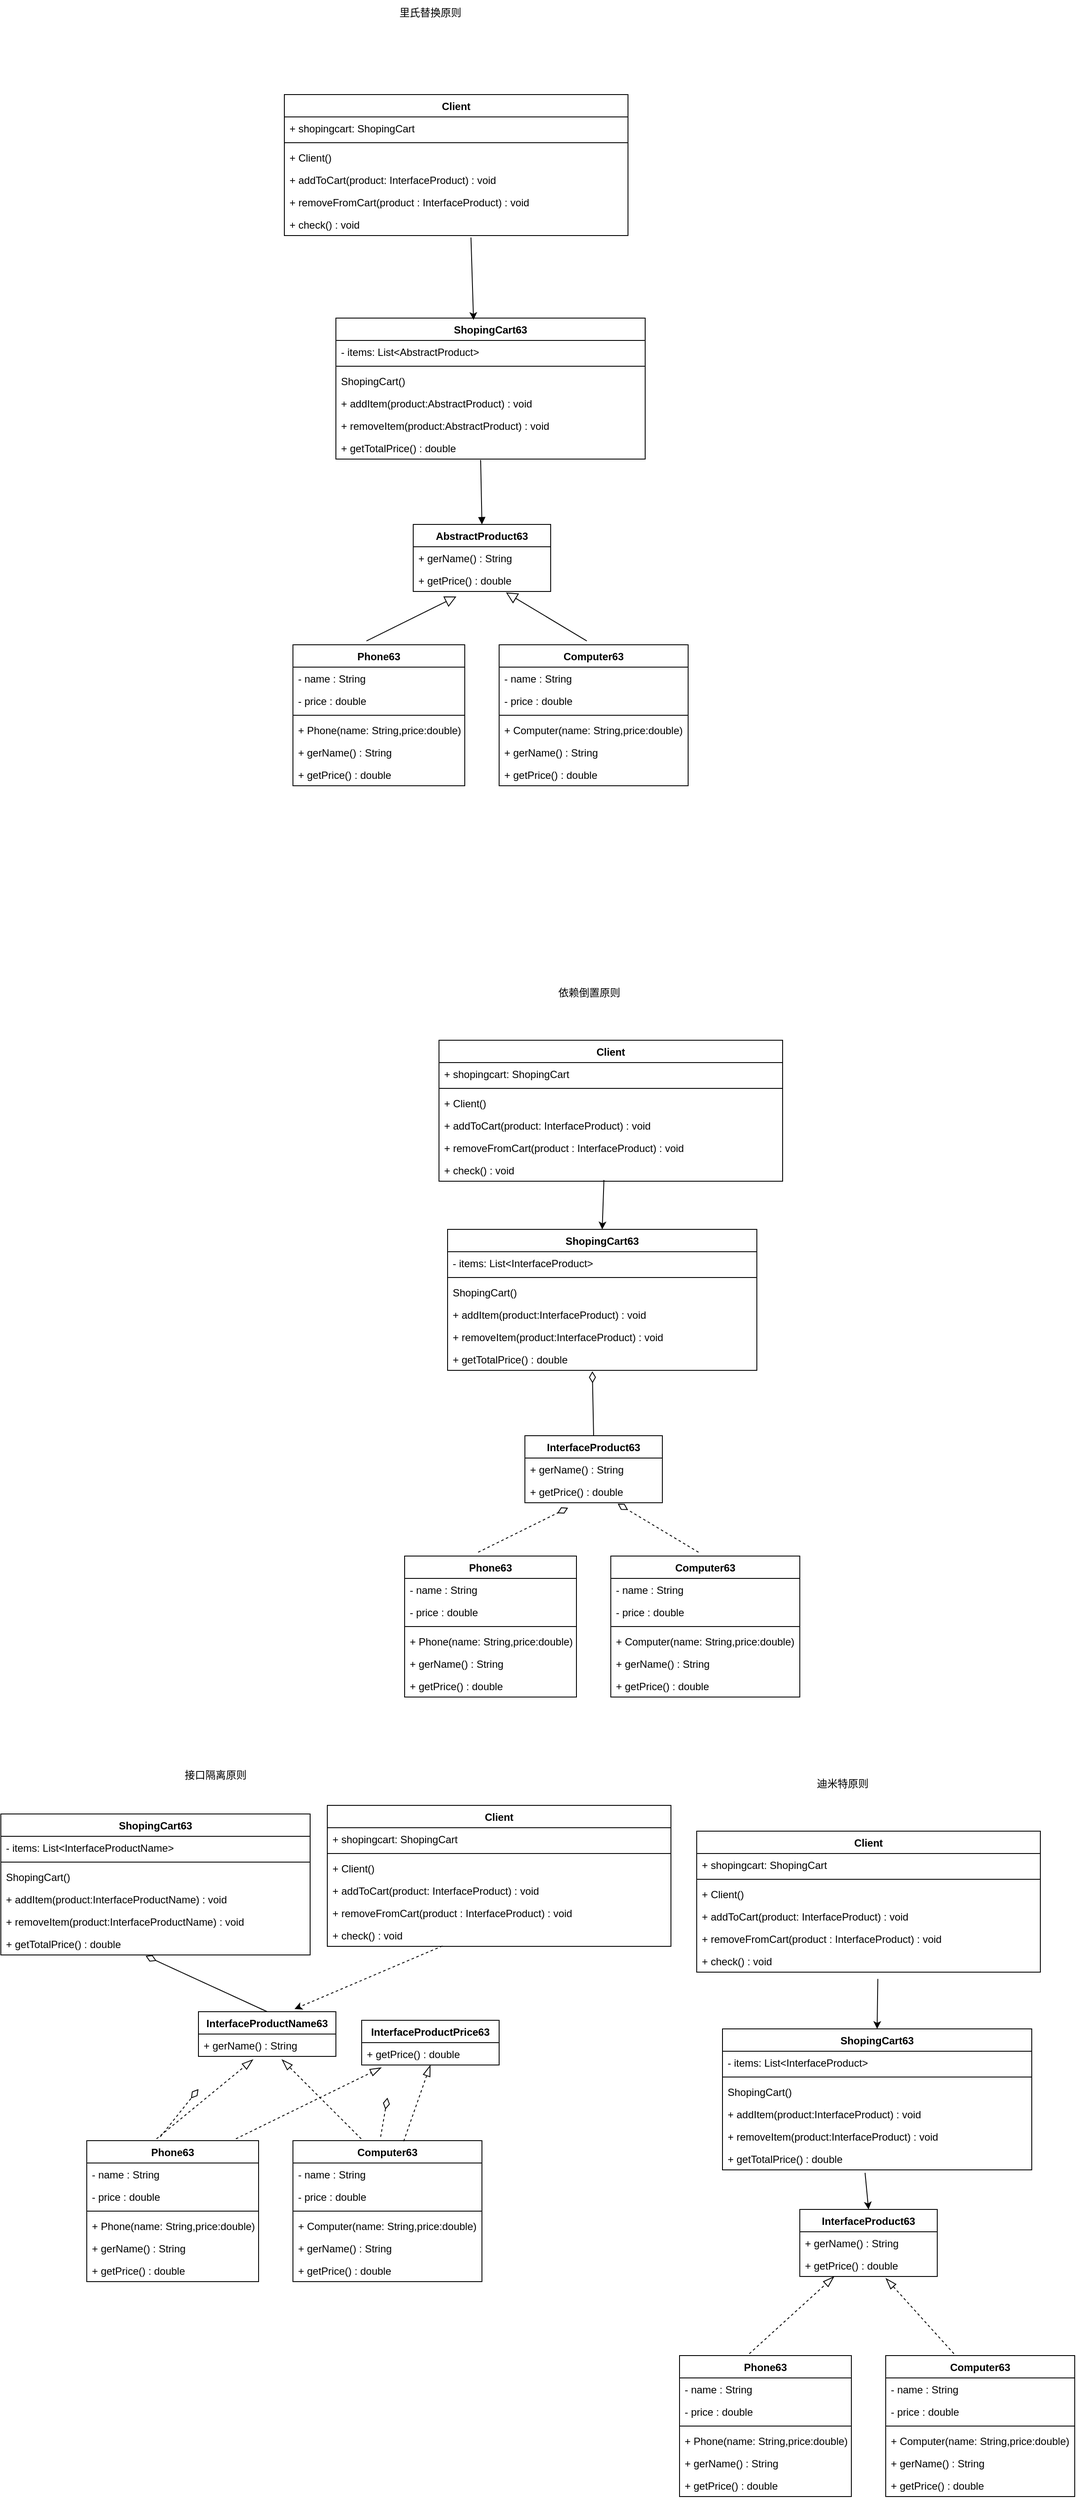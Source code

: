 <mxfile version="21.8.2" type="github">
  <diagram name="第 1 页" id="eBx3h2gKj6_HCztuXan-">
    <mxGraphModel dx="2528" dy="1805" grid="1" gridSize="10" guides="0" tooltips="1" connect="1" arrows="1" fold="1" page="1" pageScale="1" pageWidth="827" pageHeight="1169" math="0" shadow="0">
      <root>
        <mxCell id="0" />
        <mxCell id="1" parent="0" />
        <mxCell id="pXRvFqEu8pFY01dZWdWg-15" value="里氏替换原则" style="text;html=1;strokeColor=none;fillColor=none;align=center;verticalAlign=middle;whiteSpace=wrap;rounded=0;" vertex="1" parent="1">
          <mxGeometry x="-480" y="-940" width="140" height="30" as="geometry" />
        </mxCell>
        <mxCell id="pXRvFqEu8pFY01dZWdWg-17" value="InterfaceProduct63" style="swimlane;fontStyle=1;align=center;verticalAlign=top;childLayout=stackLayout;horizontal=1;startSize=26;horizontalStack=0;resizeParent=1;resizeParentMax=0;resizeLast=0;collapsible=1;marginBottom=0;whiteSpace=wrap;html=1;" vertex="1" parent="1">
          <mxGeometry x="-300" y="730" width="160" height="78" as="geometry" />
        </mxCell>
        <mxCell id="pXRvFqEu8pFY01dZWdWg-21" value="+ gerName() : String" style="text;strokeColor=none;fillColor=none;align=left;verticalAlign=top;spacingLeft=4;spacingRight=4;overflow=hidden;rotatable=0;points=[[0,0.5],[1,0.5]];portConstraint=eastwest;whiteSpace=wrap;html=1;" vertex="1" parent="pXRvFqEu8pFY01dZWdWg-17">
          <mxGeometry y="26" width="160" height="26" as="geometry" />
        </mxCell>
        <mxCell id="pXRvFqEu8pFY01dZWdWg-22" value="+ getPrice() : double" style="text;strokeColor=none;fillColor=none;align=left;verticalAlign=top;spacingLeft=4;spacingRight=4;overflow=hidden;rotatable=0;points=[[0,0.5],[1,0.5]];portConstraint=eastwest;whiteSpace=wrap;html=1;" vertex="1" parent="pXRvFqEu8pFY01dZWdWg-17">
          <mxGeometry y="52" width="160" height="26" as="geometry" />
        </mxCell>
        <mxCell id="pXRvFqEu8pFY01dZWdWg-23" value="ShopingCart63" style="swimlane;fontStyle=1;align=center;verticalAlign=top;childLayout=stackLayout;horizontal=1;startSize=26;horizontalStack=0;resizeParent=1;resizeParentMax=0;resizeLast=0;collapsible=1;marginBottom=0;whiteSpace=wrap;html=1;" vertex="1" parent="1">
          <mxGeometry x="-390" y="490" width="360" height="164" as="geometry" />
        </mxCell>
        <mxCell id="pXRvFqEu8pFY01dZWdWg-24" value="- items: List&amp;lt;InterfaceProduct&amp;gt;" style="text;strokeColor=none;fillColor=none;align=left;verticalAlign=top;spacingLeft=4;spacingRight=4;overflow=hidden;rotatable=0;points=[[0,0.5],[1,0.5]];portConstraint=eastwest;whiteSpace=wrap;html=1;" vertex="1" parent="pXRvFqEu8pFY01dZWdWg-23">
          <mxGeometry y="26" width="360" height="26" as="geometry" />
        </mxCell>
        <mxCell id="pXRvFqEu8pFY01dZWdWg-25" value="" style="line;strokeWidth=1;fillColor=none;align=left;verticalAlign=middle;spacingTop=-1;spacingLeft=3;spacingRight=3;rotatable=0;labelPosition=right;points=[];portConstraint=eastwest;strokeColor=inherit;" vertex="1" parent="pXRvFqEu8pFY01dZWdWg-23">
          <mxGeometry y="52" width="360" height="8" as="geometry" />
        </mxCell>
        <mxCell id="pXRvFqEu8pFY01dZWdWg-47" value="ShopingCart()" style="text;strokeColor=none;fillColor=none;align=left;verticalAlign=top;spacingLeft=4;spacingRight=4;overflow=hidden;rotatable=0;points=[[0,0.5],[1,0.5]];portConstraint=eastwest;whiteSpace=wrap;html=1;" vertex="1" parent="pXRvFqEu8pFY01dZWdWg-23">
          <mxGeometry y="60" width="360" height="26" as="geometry" />
        </mxCell>
        <mxCell id="pXRvFqEu8pFY01dZWdWg-26" value="+ addItem(product:InterfaceProduct) : void" style="text;strokeColor=none;fillColor=none;align=left;verticalAlign=top;spacingLeft=4;spacingRight=4;overflow=hidden;rotatable=0;points=[[0,0.5],[1,0.5]];portConstraint=eastwest;whiteSpace=wrap;html=1;" vertex="1" parent="pXRvFqEu8pFY01dZWdWg-23">
          <mxGeometry y="86" width="360" height="26" as="geometry" />
        </mxCell>
        <mxCell id="pXRvFqEu8pFY01dZWdWg-27" value="+ removeItem(product:InterfaceProduct) : void" style="text;strokeColor=none;fillColor=none;align=left;verticalAlign=top;spacingLeft=4;spacingRight=4;overflow=hidden;rotatable=0;points=[[0,0.5],[1,0.5]];portConstraint=eastwest;whiteSpace=wrap;html=1;" vertex="1" parent="pXRvFqEu8pFY01dZWdWg-23">
          <mxGeometry y="112" width="360" height="26" as="geometry" />
        </mxCell>
        <mxCell id="pXRvFqEu8pFY01dZWdWg-28" value="+ getTotalPrice() : double" style="text;strokeColor=none;fillColor=none;align=left;verticalAlign=top;spacingLeft=4;spacingRight=4;overflow=hidden;rotatable=0;points=[[0,0.5],[1,0.5]];portConstraint=eastwest;whiteSpace=wrap;html=1;" vertex="1" parent="pXRvFqEu8pFY01dZWdWg-23">
          <mxGeometry y="138" width="360" height="26" as="geometry" />
        </mxCell>
        <mxCell id="pXRvFqEu8pFY01dZWdWg-33" value="Phone63" style="swimlane;fontStyle=1;align=center;verticalAlign=top;childLayout=stackLayout;horizontal=1;startSize=26;horizontalStack=0;resizeParent=1;resizeParentMax=0;resizeLast=0;collapsible=1;marginBottom=0;whiteSpace=wrap;html=1;" vertex="1" parent="1">
          <mxGeometry x="-440" y="870" width="200" height="164" as="geometry" />
        </mxCell>
        <mxCell id="pXRvFqEu8pFY01dZWdWg-34" value="- name : String" style="text;strokeColor=none;fillColor=none;align=left;verticalAlign=top;spacingLeft=4;spacingRight=4;overflow=hidden;rotatable=0;points=[[0,0.5],[1,0.5]];portConstraint=eastwest;whiteSpace=wrap;html=1;" vertex="1" parent="pXRvFqEu8pFY01dZWdWg-33">
          <mxGeometry y="26" width="200" height="26" as="geometry" />
        </mxCell>
        <mxCell id="pXRvFqEu8pFY01dZWdWg-35" value="- price : double" style="text;strokeColor=none;fillColor=none;align=left;verticalAlign=top;spacingLeft=4;spacingRight=4;overflow=hidden;rotatable=0;points=[[0,0.5],[1,0.5]];portConstraint=eastwest;whiteSpace=wrap;html=1;" vertex="1" parent="pXRvFqEu8pFY01dZWdWg-33">
          <mxGeometry y="52" width="200" height="26" as="geometry" />
        </mxCell>
        <mxCell id="pXRvFqEu8pFY01dZWdWg-36" value="" style="line;strokeWidth=1;fillColor=none;align=left;verticalAlign=middle;spacingTop=-1;spacingLeft=3;spacingRight=3;rotatable=0;labelPosition=right;points=[];portConstraint=eastwest;strokeColor=inherit;" vertex="1" parent="pXRvFqEu8pFY01dZWdWg-33">
          <mxGeometry y="78" width="200" height="8" as="geometry" />
        </mxCell>
        <mxCell id="pXRvFqEu8pFY01dZWdWg-45" value="+ Phone(name: String,price:double)" style="text;strokeColor=none;fillColor=none;align=left;verticalAlign=top;spacingLeft=4;spacingRight=4;overflow=hidden;rotatable=0;points=[[0,0.5],[1,0.5]];portConstraint=eastwest;whiteSpace=wrap;html=1;" vertex="1" parent="pXRvFqEu8pFY01dZWdWg-33">
          <mxGeometry y="86" width="200" height="26" as="geometry" />
        </mxCell>
        <mxCell id="pXRvFqEu8pFY01dZWdWg-37" value="+ gerName() : String" style="text;strokeColor=none;fillColor=none;align=left;verticalAlign=top;spacingLeft=4;spacingRight=4;overflow=hidden;rotatable=0;points=[[0,0.5],[1,0.5]];portConstraint=eastwest;whiteSpace=wrap;html=1;" vertex="1" parent="pXRvFqEu8pFY01dZWdWg-33">
          <mxGeometry y="112" width="200" height="26" as="geometry" />
        </mxCell>
        <mxCell id="pXRvFqEu8pFY01dZWdWg-38" value="+ getPrice() : double" style="text;strokeColor=none;fillColor=none;align=left;verticalAlign=top;spacingLeft=4;spacingRight=4;overflow=hidden;rotatable=0;points=[[0,0.5],[1,0.5]];portConstraint=eastwest;whiteSpace=wrap;html=1;" vertex="1" parent="pXRvFqEu8pFY01dZWdWg-33">
          <mxGeometry y="138" width="200" height="26" as="geometry" />
        </mxCell>
        <mxCell id="pXRvFqEu8pFY01dZWdWg-39" value="Computer63" style="swimlane;fontStyle=1;align=center;verticalAlign=top;childLayout=stackLayout;horizontal=1;startSize=26;horizontalStack=0;resizeParent=1;resizeParentMax=0;resizeLast=0;collapsible=1;marginBottom=0;whiteSpace=wrap;html=1;" vertex="1" parent="1">
          <mxGeometry x="-200" y="870" width="220" height="164" as="geometry" />
        </mxCell>
        <mxCell id="pXRvFqEu8pFY01dZWdWg-40" value="- name : String" style="text;strokeColor=none;fillColor=none;align=left;verticalAlign=top;spacingLeft=4;spacingRight=4;overflow=hidden;rotatable=0;points=[[0,0.5],[1,0.5]];portConstraint=eastwest;whiteSpace=wrap;html=1;" vertex="1" parent="pXRvFqEu8pFY01dZWdWg-39">
          <mxGeometry y="26" width="220" height="26" as="geometry" />
        </mxCell>
        <mxCell id="pXRvFqEu8pFY01dZWdWg-41" value="- price : double" style="text;strokeColor=none;fillColor=none;align=left;verticalAlign=top;spacingLeft=4;spacingRight=4;overflow=hidden;rotatable=0;points=[[0,0.5],[1,0.5]];portConstraint=eastwest;whiteSpace=wrap;html=1;" vertex="1" parent="pXRvFqEu8pFY01dZWdWg-39">
          <mxGeometry y="52" width="220" height="26" as="geometry" />
        </mxCell>
        <mxCell id="pXRvFqEu8pFY01dZWdWg-42" value="" style="line;strokeWidth=1;fillColor=none;align=left;verticalAlign=middle;spacingTop=-1;spacingLeft=3;spacingRight=3;rotatable=0;labelPosition=right;points=[];portConstraint=eastwest;strokeColor=inherit;" vertex="1" parent="pXRvFqEu8pFY01dZWdWg-39">
          <mxGeometry y="78" width="220" height="8" as="geometry" />
        </mxCell>
        <mxCell id="pXRvFqEu8pFY01dZWdWg-46" value="+ Computer(name: String,price:double)" style="text;strokeColor=none;fillColor=none;align=left;verticalAlign=top;spacingLeft=4;spacingRight=4;overflow=hidden;rotatable=0;points=[[0,0.5],[1,0.5]];portConstraint=eastwest;whiteSpace=wrap;html=1;" vertex="1" parent="pXRvFqEu8pFY01dZWdWg-39">
          <mxGeometry y="86" width="220" height="26" as="geometry" />
        </mxCell>
        <mxCell id="pXRvFqEu8pFY01dZWdWg-43" value="+ gerName() : String" style="text;strokeColor=none;fillColor=none;align=left;verticalAlign=top;spacingLeft=4;spacingRight=4;overflow=hidden;rotatable=0;points=[[0,0.5],[1,0.5]];portConstraint=eastwest;whiteSpace=wrap;html=1;" vertex="1" parent="pXRvFqEu8pFY01dZWdWg-39">
          <mxGeometry y="112" width="220" height="26" as="geometry" />
        </mxCell>
        <mxCell id="pXRvFqEu8pFY01dZWdWg-44" value="+ getPrice() : double" style="text;strokeColor=none;fillColor=none;align=left;verticalAlign=top;spacingLeft=4;spacingRight=4;overflow=hidden;rotatable=0;points=[[0,0.5],[1,0.5]];portConstraint=eastwest;whiteSpace=wrap;html=1;" vertex="1" parent="pXRvFqEu8pFY01dZWdWg-39">
          <mxGeometry y="138" width="220" height="26" as="geometry" />
        </mxCell>
        <mxCell id="pXRvFqEu8pFY01dZWdWg-49" value="" style="endArrow=diamondThin;html=1;rounded=0;entryX=0.468;entryY=1.041;entryDx=0;entryDy=0;entryPerimeter=0;exitX=0.5;exitY=0;exitDx=0;exitDy=0;endFill=0;endSize=11;" edge="1" parent="1" source="pXRvFqEu8pFY01dZWdWg-17" target="pXRvFqEu8pFY01dZWdWg-28">
          <mxGeometry width="50" height="50" relative="1" as="geometry">
            <mxPoint x="-280" y="720" as="sourcePoint" />
            <mxPoint x="-230" y="670" as="targetPoint" />
          </mxGeometry>
        </mxCell>
        <mxCell id="pXRvFqEu8pFY01dZWdWg-50" value="" style="endArrow=diamondThin;html=1;rounded=0;entryX=0.314;entryY=1.226;entryDx=0;entryDy=0;entryPerimeter=0;exitX=0.428;exitY=-0.027;exitDx=0;exitDy=0;exitPerimeter=0;dashed=1;endFill=0;endSize=11;" edge="1" parent="1" source="pXRvFqEu8pFY01dZWdWg-33" target="pXRvFqEu8pFY01dZWdWg-22">
          <mxGeometry width="50" height="50" relative="1" as="geometry">
            <mxPoint x="-360" y="860" as="sourcePoint" />
            <mxPoint x="-310" y="810" as="targetPoint" />
          </mxGeometry>
        </mxCell>
        <mxCell id="pXRvFqEu8pFY01dZWdWg-51" value="" style="endArrow=diamondThin;html=1;rounded=0;entryX=0.675;entryY=1.045;entryDx=0;entryDy=0;entryPerimeter=0;exitX=0.464;exitY=-0.027;exitDx=0;exitDy=0;exitPerimeter=0;endSize=11;endFill=0;dashed=1;" edge="1" parent="1" source="pXRvFqEu8pFY01dZWdWg-39" target="pXRvFqEu8pFY01dZWdWg-22">
          <mxGeometry width="50" height="50" relative="1" as="geometry">
            <mxPoint x="-140" y="870" as="sourcePoint" />
            <mxPoint x="-90" y="820" as="targetPoint" />
          </mxGeometry>
        </mxCell>
        <mxCell id="pXRvFqEu8pFY01dZWdWg-52" value="依赖倒置原则" style="text;html=1;strokeColor=none;fillColor=none;align=center;verticalAlign=middle;whiteSpace=wrap;rounded=0;" vertex="1" parent="1">
          <mxGeometry x="-300" y="200" width="150" height="30" as="geometry" />
        </mxCell>
        <mxCell id="pXRvFqEu8pFY01dZWdWg-53" value="AbstractProduct63" style="swimlane;fontStyle=1;align=center;verticalAlign=top;childLayout=stackLayout;horizontal=1;startSize=26;horizontalStack=0;resizeParent=1;resizeParentMax=0;resizeLast=0;collapsible=1;marginBottom=0;whiteSpace=wrap;html=1;" vertex="1" parent="1">
          <mxGeometry x="-430" y="-330" width="160" height="78" as="geometry" />
        </mxCell>
        <mxCell id="pXRvFqEu8pFY01dZWdWg-54" value="+ gerName() : String" style="text;strokeColor=none;fillColor=none;align=left;verticalAlign=top;spacingLeft=4;spacingRight=4;overflow=hidden;rotatable=0;points=[[0,0.5],[1,0.5]];portConstraint=eastwest;whiteSpace=wrap;html=1;" vertex="1" parent="pXRvFqEu8pFY01dZWdWg-53">
          <mxGeometry y="26" width="160" height="26" as="geometry" />
        </mxCell>
        <mxCell id="pXRvFqEu8pFY01dZWdWg-55" value="+ getPrice() : double" style="text;strokeColor=none;fillColor=none;align=left;verticalAlign=top;spacingLeft=4;spacingRight=4;overflow=hidden;rotatable=0;points=[[0,0.5],[1,0.5]];portConstraint=eastwest;whiteSpace=wrap;html=1;" vertex="1" parent="pXRvFqEu8pFY01dZWdWg-53">
          <mxGeometry y="52" width="160" height="26" as="geometry" />
        </mxCell>
        <mxCell id="pXRvFqEu8pFY01dZWdWg-56" value="ShopingCart63" style="swimlane;fontStyle=1;align=center;verticalAlign=top;childLayout=stackLayout;horizontal=1;startSize=26;horizontalStack=0;resizeParent=1;resizeParentMax=0;resizeLast=0;collapsible=1;marginBottom=0;whiteSpace=wrap;html=1;" vertex="1" parent="1">
          <mxGeometry x="-520" y="-570" width="360" height="164" as="geometry" />
        </mxCell>
        <mxCell id="pXRvFqEu8pFY01dZWdWg-57" value="- items: List&amp;lt;AbstractProduct&amp;gt;" style="text;strokeColor=none;fillColor=none;align=left;verticalAlign=top;spacingLeft=4;spacingRight=4;overflow=hidden;rotatable=0;points=[[0,0.5],[1,0.5]];portConstraint=eastwest;whiteSpace=wrap;html=1;" vertex="1" parent="pXRvFqEu8pFY01dZWdWg-56">
          <mxGeometry y="26" width="360" height="26" as="geometry" />
        </mxCell>
        <mxCell id="pXRvFqEu8pFY01dZWdWg-58" value="" style="line;strokeWidth=1;fillColor=none;align=left;verticalAlign=middle;spacingTop=-1;spacingLeft=3;spacingRight=3;rotatable=0;labelPosition=right;points=[];portConstraint=eastwest;strokeColor=inherit;" vertex="1" parent="pXRvFqEu8pFY01dZWdWg-56">
          <mxGeometry y="52" width="360" height="8" as="geometry" />
        </mxCell>
        <mxCell id="pXRvFqEu8pFY01dZWdWg-59" value="ShopingCart()" style="text;strokeColor=none;fillColor=none;align=left;verticalAlign=top;spacingLeft=4;spacingRight=4;overflow=hidden;rotatable=0;points=[[0,0.5],[1,0.5]];portConstraint=eastwest;whiteSpace=wrap;html=1;" vertex="1" parent="pXRvFqEu8pFY01dZWdWg-56">
          <mxGeometry y="60" width="360" height="26" as="geometry" />
        </mxCell>
        <mxCell id="pXRvFqEu8pFY01dZWdWg-60" value="+ addItem(product:AbstractProduct) : void" style="text;strokeColor=none;fillColor=none;align=left;verticalAlign=top;spacingLeft=4;spacingRight=4;overflow=hidden;rotatable=0;points=[[0,0.5],[1,0.5]];portConstraint=eastwest;whiteSpace=wrap;html=1;" vertex="1" parent="pXRvFqEu8pFY01dZWdWg-56">
          <mxGeometry y="86" width="360" height="26" as="geometry" />
        </mxCell>
        <mxCell id="pXRvFqEu8pFY01dZWdWg-61" value="+ removeItem(product:AbstractProduct) : void" style="text;strokeColor=none;fillColor=none;align=left;verticalAlign=top;spacingLeft=4;spacingRight=4;overflow=hidden;rotatable=0;points=[[0,0.5],[1,0.5]];portConstraint=eastwest;whiteSpace=wrap;html=1;" vertex="1" parent="pXRvFqEu8pFY01dZWdWg-56">
          <mxGeometry y="112" width="360" height="26" as="geometry" />
        </mxCell>
        <mxCell id="pXRvFqEu8pFY01dZWdWg-62" value="+ getTotalPrice() : double" style="text;strokeColor=none;fillColor=none;align=left;verticalAlign=top;spacingLeft=4;spacingRight=4;overflow=hidden;rotatable=0;points=[[0,0.5],[1,0.5]];portConstraint=eastwest;whiteSpace=wrap;html=1;" vertex="1" parent="pXRvFqEu8pFY01dZWdWg-56">
          <mxGeometry y="138" width="360" height="26" as="geometry" />
        </mxCell>
        <mxCell id="pXRvFqEu8pFY01dZWdWg-63" value="Phone63" style="swimlane;fontStyle=1;align=center;verticalAlign=top;childLayout=stackLayout;horizontal=1;startSize=26;horizontalStack=0;resizeParent=1;resizeParentMax=0;resizeLast=0;collapsible=1;marginBottom=0;whiteSpace=wrap;html=1;" vertex="1" parent="1">
          <mxGeometry x="-570" y="-190" width="200" height="164" as="geometry" />
        </mxCell>
        <mxCell id="pXRvFqEu8pFY01dZWdWg-64" value="- name : String" style="text;strokeColor=none;fillColor=none;align=left;verticalAlign=top;spacingLeft=4;spacingRight=4;overflow=hidden;rotatable=0;points=[[0,0.5],[1,0.5]];portConstraint=eastwest;whiteSpace=wrap;html=1;" vertex="1" parent="pXRvFqEu8pFY01dZWdWg-63">
          <mxGeometry y="26" width="200" height="26" as="geometry" />
        </mxCell>
        <mxCell id="pXRvFqEu8pFY01dZWdWg-65" value="- price : double" style="text;strokeColor=none;fillColor=none;align=left;verticalAlign=top;spacingLeft=4;spacingRight=4;overflow=hidden;rotatable=0;points=[[0,0.5],[1,0.5]];portConstraint=eastwest;whiteSpace=wrap;html=1;" vertex="1" parent="pXRvFqEu8pFY01dZWdWg-63">
          <mxGeometry y="52" width="200" height="26" as="geometry" />
        </mxCell>
        <mxCell id="pXRvFqEu8pFY01dZWdWg-66" value="" style="line;strokeWidth=1;fillColor=none;align=left;verticalAlign=middle;spacingTop=-1;spacingLeft=3;spacingRight=3;rotatable=0;labelPosition=right;points=[];portConstraint=eastwest;strokeColor=inherit;" vertex="1" parent="pXRvFqEu8pFY01dZWdWg-63">
          <mxGeometry y="78" width="200" height="8" as="geometry" />
        </mxCell>
        <mxCell id="pXRvFqEu8pFY01dZWdWg-67" value="+ Phone(name: String,price:double)" style="text;strokeColor=none;fillColor=none;align=left;verticalAlign=top;spacingLeft=4;spacingRight=4;overflow=hidden;rotatable=0;points=[[0,0.5],[1,0.5]];portConstraint=eastwest;whiteSpace=wrap;html=1;" vertex="1" parent="pXRvFqEu8pFY01dZWdWg-63">
          <mxGeometry y="86" width="200" height="26" as="geometry" />
        </mxCell>
        <mxCell id="pXRvFqEu8pFY01dZWdWg-68" value="+ gerName() : String" style="text;strokeColor=none;fillColor=none;align=left;verticalAlign=top;spacingLeft=4;spacingRight=4;overflow=hidden;rotatable=0;points=[[0,0.5],[1,0.5]];portConstraint=eastwest;whiteSpace=wrap;html=1;" vertex="1" parent="pXRvFqEu8pFY01dZWdWg-63">
          <mxGeometry y="112" width="200" height="26" as="geometry" />
        </mxCell>
        <mxCell id="pXRvFqEu8pFY01dZWdWg-69" value="+ getPrice() : double" style="text;strokeColor=none;fillColor=none;align=left;verticalAlign=top;spacingLeft=4;spacingRight=4;overflow=hidden;rotatable=0;points=[[0,0.5],[1,0.5]];portConstraint=eastwest;whiteSpace=wrap;html=1;" vertex="1" parent="pXRvFqEu8pFY01dZWdWg-63">
          <mxGeometry y="138" width="200" height="26" as="geometry" />
        </mxCell>
        <mxCell id="pXRvFqEu8pFY01dZWdWg-70" value="Computer63" style="swimlane;fontStyle=1;align=center;verticalAlign=top;childLayout=stackLayout;horizontal=1;startSize=26;horizontalStack=0;resizeParent=1;resizeParentMax=0;resizeLast=0;collapsible=1;marginBottom=0;whiteSpace=wrap;html=1;" vertex="1" parent="1">
          <mxGeometry x="-330" y="-190" width="220" height="164" as="geometry" />
        </mxCell>
        <mxCell id="pXRvFqEu8pFY01dZWdWg-71" value="- name : String" style="text;strokeColor=none;fillColor=none;align=left;verticalAlign=top;spacingLeft=4;spacingRight=4;overflow=hidden;rotatable=0;points=[[0,0.5],[1,0.5]];portConstraint=eastwest;whiteSpace=wrap;html=1;" vertex="1" parent="pXRvFqEu8pFY01dZWdWg-70">
          <mxGeometry y="26" width="220" height="26" as="geometry" />
        </mxCell>
        <mxCell id="pXRvFqEu8pFY01dZWdWg-72" value="- price : double" style="text;strokeColor=none;fillColor=none;align=left;verticalAlign=top;spacingLeft=4;spacingRight=4;overflow=hidden;rotatable=0;points=[[0,0.5],[1,0.5]];portConstraint=eastwest;whiteSpace=wrap;html=1;" vertex="1" parent="pXRvFqEu8pFY01dZWdWg-70">
          <mxGeometry y="52" width="220" height="26" as="geometry" />
        </mxCell>
        <mxCell id="pXRvFqEu8pFY01dZWdWg-73" value="" style="line;strokeWidth=1;fillColor=none;align=left;verticalAlign=middle;spacingTop=-1;spacingLeft=3;spacingRight=3;rotatable=0;labelPosition=right;points=[];portConstraint=eastwest;strokeColor=inherit;" vertex="1" parent="pXRvFqEu8pFY01dZWdWg-70">
          <mxGeometry y="78" width="220" height="8" as="geometry" />
        </mxCell>
        <mxCell id="pXRvFqEu8pFY01dZWdWg-74" value="+ Computer(name: String,price:double)" style="text;strokeColor=none;fillColor=none;align=left;verticalAlign=top;spacingLeft=4;spacingRight=4;overflow=hidden;rotatable=0;points=[[0,0.5],[1,0.5]];portConstraint=eastwest;whiteSpace=wrap;html=1;" vertex="1" parent="pXRvFqEu8pFY01dZWdWg-70">
          <mxGeometry y="86" width="220" height="26" as="geometry" />
        </mxCell>
        <mxCell id="pXRvFqEu8pFY01dZWdWg-75" value="+ gerName() : String" style="text;strokeColor=none;fillColor=none;align=left;verticalAlign=top;spacingLeft=4;spacingRight=4;overflow=hidden;rotatable=0;points=[[0,0.5],[1,0.5]];portConstraint=eastwest;whiteSpace=wrap;html=1;" vertex="1" parent="pXRvFqEu8pFY01dZWdWg-70">
          <mxGeometry y="112" width="220" height="26" as="geometry" />
        </mxCell>
        <mxCell id="pXRvFqEu8pFY01dZWdWg-76" value="+ getPrice() : double" style="text;strokeColor=none;fillColor=none;align=left;verticalAlign=top;spacingLeft=4;spacingRight=4;overflow=hidden;rotatable=0;points=[[0,0.5],[1,0.5]];portConstraint=eastwest;whiteSpace=wrap;html=1;" vertex="1" parent="pXRvFqEu8pFY01dZWdWg-70">
          <mxGeometry y="138" width="220" height="26" as="geometry" />
        </mxCell>
        <mxCell id="pXRvFqEu8pFY01dZWdWg-77" value="" style="endArrow=none;html=1;rounded=0;entryX=0.468;entryY=1.041;entryDx=0;entryDy=0;entryPerimeter=0;exitX=0.5;exitY=0;exitDx=0;exitDy=0;endFill=0;endSize=11;startArrow=block;startFill=1;" edge="1" parent="1" source="pXRvFqEu8pFY01dZWdWg-53" target="pXRvFqEu8pFY01dZWdWg-62">
          <mxGeometry width="50" height="50" relative="1" as="geometry">
            <mxPoint x="-410" y="-340" as="sourcePoint" />
            <mxPoint x="-360" y="-390" as="targetPoint" />
          </mxGeometry>
        </mxCell>
        <mxCell id="pXRvFqEu8pFY01dZWdWg-78" value="" style="endArrow=block;html=1;rounded=0;entryX=0.314;entryY=1.226;entryDx=0;entryDy=0;entryPerimeter=0;exitX=0.428;exitY=-0.027;exitDx=0;exitDy=0;exitPerimeter=0;endFill=0;endSize=11;" edge="1" parent="1" source="pXRvFqEu8pFY01dZWdWg-63" target="pXRvFqEu8pFY01dZWdWg-55">
          <mxGeometry width="50" height="50" relative="1" as="geometry">
            <mxPoint x="-490" y="-200" as="sourcePoint" />
            <mxPoint x="-440" y="-250" as="targetPoint" />
          </mxGeometry>
        </mxCell>
        <mxCell id="pXRvFqEu8pFY01dZWdWg-79" value="" style="endArrow=block;html=1;rounded=0;entryX=0.675;entryY=1.045;entryDx=0;entryDy=0;entryPerimeter=0;exitX=0.464;exitY=-0.027;exitDx=0;exitDy=0;exitPerimeter=0;endSize=11;endFill=0;" edge="1" parent="1" source="pXRvFqEu8pFY01dZWdWg-70" target="pXRvFqEu8pFY01dZWdWg-55">
          <mxGeometry width="50" height="50" relative="1" as="geometry">
            <mxPoint x="-270" y="-190" as="sourcePoint" />
            <mxPoint x="-220" y="-240" as="targetPoint" />
          </mxGeometry>
        </mxCell>
        <mxCell id="pXRvFqEu8pFY01dZWdWg-80" value="接口隔离原则" style="text;html=1;strokeColor=none;fillColor=none;align=center;verticalAlign=middle;whiteSpace=wrap;rounded=0;" vertex="1" parent="1">
          <mxGeometry x="-730" y="1110" width="140" height="30" as="geometry" />
        </mxCell>
        <mxCell id="pXRvFqEu8pFY01dZWdWg-81" value="InterfaceProductName63" style="swimlane;fontStyle=1;align=center;verticalAlign=top;childLayout=stackLayout;horizontal=1;startSize=26;horizontalStack=0;resizeParent=1;resizeParentMax=0;resizeLast=0;collapsible=1;marginBottom=0;whiteSpace=wrap;html=1;" vertex="1" parent="1">
          <mxGeometry x="-680" y="1400" width="160" height="52" as="geometry" />
        </mxCell>
        <mxCell id="pXRvFqEu8pFY01dZWdWg-82" value="+ gerName() : String" style="text;strokeColor=none;fillColor=none;align=left;verticalAlign=top;spacingLeft=4;spacingRight=4;overflow=hidden;rotatable=0;points=[[0,0.5],[1,0.5]];portConstraint=eastwest;whiteSpace=wrap;html=1;" vertex="1" parent="pXRvFqEu8pFY01dZWdWg-81">
          <mxGeometry y="26" width="160" height="26" as="geometry" />
        </mxCell>
        <mxCell id="pXRvFqEu8pFY01dZWdWg-84" value="ShopingCart63" style="swimlane;fontStyle=1;align=center;verticalAlign=top;childLayout=stackLayout;horizontal=1;startSize=26;horizontalStack=0;resizeParent=1;resizeParentMax=0;resizeLast=0;collapsible=1;marginBottom=0;whiteSpace=wrap;html=1;" vertex="1" parent="1">
          <mxGeometry x="-910" y="1170" width="360" height="164" as="geometry" />
        </mxCell>
        <mxCell id="pXRvFqEu8pFY01dZWdWg-85" value="- items: List&amp;lt;InterfaceProductName&amp;gt;" style="text;strokeColor=none;fillColor=none;align=left;verticalAlign=top;spacingLeft=4;spacingRight=4;overflow=hidden;rotatable=0;points=[[0,0.5],[1,0.5]];portConstraint=eastwest;whiteSpace=wrap;html=1;" vertex="1" parent="pXRvFqEu8pFY01dZWdWg-84">
          <mxGeometry y="26" width="360" height="26" as="geometry" />
        </mxCell>
        <mxCell id="pXRvFqEu8pFY01dZWdWg-86" value="" style="line;strokeWidth=1;fillColor=none;align=left;verticalAlign=middle;spacingTop=-1;spacingLeft=3;spacingRight=3;rotatable=0;labelPosition=right;points=[];portConstraint=eastwest;strokeColor=inherit;" vertex="1" parent="pXRvFqEu8pFY01dZWdWg-84">
          <mxGeometry y="52" width="360" height="8" as="geometry" />
        </mxCell>
        <mxCell id="pXRvFqEu8pFY01dZWdWg-87" value="ShopingCart()" style="text;strokeColor=none;fillColor=none;align=left;verticalAlign=top;spacingLeft=4;spacingRight=4;overflow=hidden;rotatable=0;points=[[0,0.5],[1,0.5]];portConstraint=eastwest;whiteSpace=wrap;html=1;" vertex="1" parent="pXRvFqEu8pFY01dZWdWg-84">
          <mxGeometry y="60" width="360" height="26" as="geometry" />
        </mxCell>
        <mxCell id="pXRvFqEu8pFY01dZWdWg-88" value="+ addItem(product:InterfaceProductName) : void" style="text;strokeColor=none;fillColor=none;align=left;verticalAlign=top;spacingLeft=4;spacingRight=4;overflow=hidden;rotatable=0;points=[[0,0.5],[1,0.5]];portConstraint=eastwest;whiteSpace=wrap;html=1;" vertex="1" parent="pXRvFqEu8pFY01dZWdWg-84">
          <mxGeometry y="86" width="360" height="26" as="geometry" />
        </mxCell>
        <mxCell id="pXRvFqEu8pFY01dZWdWg-89" value="+ removeItem(product:InterfaceProductName) : void" style="text;strokeColor=none;fillColor=none;align=left;verticalAlign=top;spacingLeft=4;spacingRight=4;overflow=hidden;rotatable=0;points=[[0,0.5],[1,0.5]];portConstraint=eastwest;whiteSpace=wrap;html=1;" vertex="1" parent="pXRvFqEu8pFY01dZWdWg-84">
          <mxGeometry y="112" width="360" height="26" as="geometry" />
        </mxCell>
        <mxCell id="pXRvFqEu8pFY01dZWdWg-90" value="+ getTotalPrice() : double" style="text;strokeColor=none;fillColor=none;align=left;verticalAlign=top;spacingLeft=4;spacingRight=4;overflow=hidden;rotatable=0;points=[[0,0.5],[1,0.5]];portConstraint=eastwest;whiteSpace=wrap;html=1;" vertex="1" parent="pXRvFqEu8pFY01dZWdWg-84">
          <mxGeometry y="138" width="360" height="26" as="geometry" />
        </mxCell>
        <mxCell id="pXRvFqEu8pFY01dZWdWg-91" value="Phone63" style="swimlane;fontStyle=1;align=center;verticalAlign=top;childLayout=stackLayout;horizontal=1;startSize=26;horizontalStack=0;resizeParent=1;resizeParentMax=0;resizeLast=0;collapsible=1;marginBottom=0;whiteSpace=wrap;html=1;" vertex="1" parent="1">
          <mxGeometry x="-810" y="1550" width="200" height="164" as="geometry" />
        </mxCell>
        <mxCell id="pXRvFqEu8pFY01dZWdWg-92" value="- name : String" style="text;strokeColor=none;fillColor=none;align=left;verticalAlign=top;spacingLeft=4;spacingRight=4;overflow=hidden;rotatable=0;points=[[0,0.5],[1,0.5]];portConstraint=eastwest;whiteSpace=wrap;html=1;" vertex="1" parent="pXRvFqEu8pFY01dZWdWg-91">
          <mxGeometry y="26" width="200" height="26" as="geometry" />
        </mxCell>
        <mxCell id="pXRvFqEu8pFY01dZWdWg-93" value="- price : double" style="text;strokeColor=none;fillColor=none;align=left;verticalAlign=top;spacingLeft=4;spacingRight=4;overflow=hidden;rotatable=0;points=[[0,0.5],[1,0.5]];portConstraint=eastwest;whiteSpace=wrap;html=1;" vertex="1" parent="pXRvFqEu8pFY01dZWdWg-91">
          <mxGeometry y="52" width="200" height="26" as="geometry" />
        </mxCell>
        <mxCell id="pXRvFqEu8pFY01dZWdWg-94" value="" style="line;strokeWidth=1;fillColor=none;align=left;verticalAlign=middle;spacingTop=-1;spacingLeft=3;spacingRight=3;rotatable=0;labelPosition=right;points=[];portConstraint=eastwest;strokeColor=inherit;" vertex="1" parent="pXRvFqEu8pFY01dZWdWg-91">
          <mxGeometry y="78" width="200" height="8" as="geometry" />
        </mxCell>
        <mxCell id="pXRvFqEu8pFY01dZWdWg-95" value="+ Phone(name: String,price:double)" style="text;strokeColor=none;fillColor=none;align=left;verticalAlign=top;spacingLeft=4;spacingRight=4;overflow=hidden;rotatable=0;points=[[0,0.5],[1,0.5]];portConstraint=eastwest;whiteSpace=wrap;html=1;" vertex="1" parent="pXRvFqEu8pFY01dZWdWg-91">
          <mxGeometry y="86" width="200" height="26" as="geometry" />
        </mxCell>
        <mxCell id="pXRvFqEu8pFY01dZWdWg-96" value="+ gerName() : String" style="text;strokeColor=none;fillColor=none;align=left;verticalAlign=top;spacingLeft=4;spacingRight=4;overflow=hidden;rotatable=0;points=[[0,0.5],[1,0.5]];portConstraint=eastwest;whiteSpace=wrap;html=1;" vertex="1" parent="pXRvFqEu8pFY01dZWdWg-91">
          <mxGeometry y="112" width="200" height="26" as="geometry" />
        </mxCell>
        <mxCell id="pXRvFqEu8pFY01dZWdWg-97" value="+ getPrice() : double" style="text;strokeColor=none;fillColor=none;align=left;verticalAlign=top;spacingLeft=4;spacingRight=4;overflow=hidden;rotatable=0;points=[[0,0.5],[1,0.5]];portConstraint=eastwest;whiteSpace=wrap;html=1;" vertex="1" parent="pXRvFqEu8pFY01dZWdWg-91">
          <mxGeometry y="138" width="200" height="26" as="geometry" />
        </mxCell>
        <mxCell id="pXRvFqEu8pFY01dZWdWg-98" value="Computer63" style="swimlane;fontStyle=1;align=center;verticalAlign=top;childLayout=stackLayout;horizontal=1;startSize=26;horizontalStack=0;resizeParent=1;resizeParentMax=0;resizeLast=0;collapsible=1;marginBottom=0;whiteSpace=wrap;html=1;" vertex="1" parent="1">
          <mxGeometry x="-570" y="1550" width="220" height="164" as="geometry" />
        </mxCell>
        <mxCell id="pXRvFqEu8pFY01dZWdWg-99" value="- name : String" style="text;strokeColor=none;fillColor=none;align=left;verticalAlign=top;spacingLeft=4;spacingRight=4;overflow=hidden;rotatable=0;points=[[0,0.5],[1,0.5]];portConstraint=eastwest;whiteSpace=wrap;html=1;" vertex="1" parent="pXRvFqEu8pFY01dZWdWg-98">
          <mxGeometry y="26" width="220" height="26" as="geometry" />
        </mxCell>
        <mxCell id="pXRvFqEu8pFY01dZWdWg-100" value="- price : double" style="text;strokeColor=none;fillColor=none;align=left;verticalAlign=top;spacingLeft=4;spacingRight=4;overflow=hidden;rotatable=0;points=[[0,0.5],[1,0.5]];portConstraint=eastwest;whiteSpace=wrap;html=1;" vertex="1" parent="pXRvFqEu8pFY01dZWdWg-98">
          <mxGeometry y="52" width="220" height="26" as="geometry" />
        </mxCell>
        <mxCell id="pXRvFqEu8pFY01dZWdWg-101" value="" style="line;strokeWidth=1;fillColor=none;align=left;verticalAlign=middle;spacingTop=-1;spacingLeft=3;spacingRight=3;rotatable=0;labelPosition=right;points=[];portConstraint=eastwest;strokeColor=inherit;" vertex="1" parent="pXRvFqEu8pFY01dZWdWg-98">
          <mxGeometry y="78" width="220" height="8" as="geometry" />
        </mxCell>
        <mxCell id="pXRvFqEu8pFY01dZWdWg-102" value="+ Computer(name: String,price:double)" style="text;strokeColor=none;fillColor=none;align=left;verticalAlign=top;spacingLeft=4;spacingRight=4;overflow=hidden;rotatable=0;points=[[0,0.5],[1,0.5]];portConstraint=eastwest;whiteSpace=wrap;html=1;" vertex="1" parent="pXRvFqEu8pFY01dZWdWg-98">
          <mxGeometry y="86" width="220" height="26" as="geometry" />
        </mxCell>
        <mxCell id="pXRvFqEu8pFY01dZWdWg-103" value="+ gerName() : String" style="text;strokeColor=none;fillColor=none;align=left;verticalAlign=top;spacingLeft=4;spacingRight=4;overflow=hidden;rotatable=0;points=[[0,0.5],[1,0.5]];portConstraint=eastwest;whiteSpace=wrap;html=1;" vertex="1" parent="pXRvFqEu8pFY01dZWdWg-98">
          <mxGeometry y="112" width="220" height="26" as="geometry" />
        </mxCell>
        <mxCell id="pXRvFqEu8pFY01dZWdWg-104" value="+ getPrice() : double" style="text;strokeColor=none;fillColor=none;align=left;verticalAlign=top;spacingLeft=4;spacingRight=4;overflow=hidden;rotatable=0;points=[[0,0.5],[1,0.5]];portConstraint=eastwest;whiteSpace=wrap;html=1;" vertex="1" parent="pXRvFqEu8pFY01dZWdWg-98">
          <mxGeometry y="138" width="220" height="26" as="geometry" />
        </mxCell>
        <mxCell id="pXRvFqEu8pFY01dZWdWg-105" value="" style="endArrow=diamondThin;html=1;rounded=0;entryX=0.468;entryY=1.041;entryDx=0;entryDy=0;entryPerimeter=0;exitX=0.5;exitY=0;exitDx=0;exitDy=0;endFill=0;endSize=11;" edge="1" parent="1" source="pXRvFqEu8pFY01dZWdWg-81" target="pXRvFqEu8pFY01dZWdWg-90">
          <mxGeometry width="50" height="50" relative="1" as="geometry">
            <mxPoint x="-650" y="1400" as="sourcePoint" />
            <mxPoint x="-600" y="1350" as="targetPoint" />
          </mxGeometry>
        </mxCell>
        <mxCell id="pXRvFqEu8pFY01dZWdWg-106" value="" style="endArrow=diamondThin;html=1;rounded=0;entryX=0.314;entryY=1.226;entryDx=0;entryDy=0;entryPerimeter=0;exitX=0.428;exitY=-0.027;exitDx=0;exitDy=0;exitPerimeter=0;dashed=1;endFill=0;endSize=11;" edge="1" parent="1" source="pXRvFqEu8pFY01dZWdWg-91" target="pXRvFqEu8pFY01dZWdWg-83">
          <mxGeometry width="50" height="50" relative="1" as="geometry">
            <mxPoint x="-730" y="1540" as="sourcePoint" />
            <mxPoint x="-680" y="1490" as="targetPoint" />
          </mxGeometry>
        </mxCell>
        <mxCell id="pXRvFqEu8pFY01dZWdWg-107" value="" style="endArrow=diamondThin;html=1;rounded=0;entryX=0.675;entryY=1.045;entryDx=0;entryDy=0;entryPerimeter=0;exitX=0.464;exitY=-0.027;exitDx=0;exitDy=0;exitPerimeter=0;endSize=11;endFill=0;dashed=1;" edge="1" parent="1" source="pXRvFqEu8pFY01dZWdWg-98" target="pXRvFqEu8pFY01dZWdWg-83">
          <mxGeometry width="50" height="50" relative="1" as="geometry">
            <mxPoint x="-510" y="1550" as="sourcePoint" />
            <mxPoint x="-460" y="1500" as="targetPoint" />
          </mxGeometry>
        </mxCell>
        <mxCell id="pXRvFqEu8pFY01dZWdWg-111" value="InterfaceProductPrice63" style="swimlane;fontStyle=1;align=center;verticalAlign=top;childLayout=stackLayout;horizontal=1;startSize=26;horizontalStack=0;resizeParent=1;resizeParentMax=0;resizeLast=0;collapsible=1;marginBottom=0;whiteSpace=wrap;html=1;" vertex="1" parent="1">
          <mxGeometry x="-490" y="1410" width="160" height="52" as="geometry" />
        </mxCell>
        <mxCell id="pXRvFqEu8pFY01dZWdWg-113" value="+ getPrice() : double" style="text;strokeColor=none;fillColor=none;align=left;verticalAlign=top;spacingLeft=4;spacingRight=4;overflow=hidden;rotatable=0;points=[[0,0.5],[1,0.5]];portConstraint=eastwest;whiteSpace=wrap;html=1;" vertex="1" parent="pXRvFqEu8pFY01dZWdWg-111">
          <mxGeometry y="26" width="160" height="26" as="geometry" />
        </mxCell>
        <mxCell id="pXRvFqEu8pFY01dZWdWg-115" value="" style="endArrow=blockThin;html=1;rounded=0;entryX=0.398;entryY=1.134;entryDx=0;entryDy=0;entryPerimeter=0;exitX=0.868;exitY=-0.013;exitDx=0;exitDy=0;exitPerimeter=0;endFill=0;dashed=1;strokeWidth=1;endSize=11;" edge="1" parent="pXRvFqEu8pFY01dZWdWg-111" source="pXRvFqEu8pFY01dZWdWg-91">
          <mxGeometry width="50" height="50" relative="1" as="geometry">
            <mxPoint x="-90" y="148" as="sourcePoint" />
            <mxPoint x="23" y="55" as="targetPoint" />
          </mxGeometry>
        </mxCell>
        <mxCell id="pXRvFqEu8pFY01dZWdWg-114" value="" style="endArrow=blockThin;html=1;rounded=0;entryX=0.398;entryY=1.134;entryDx=0;entryDy=0;entryPerimeter=0;exitX=0.406;exitY=-0.013;exitDx=0;exitDy=0;exitPerimeter=0;endFill=0;dashed=1;strokeWidth=1;endSize=11;" edge="1" parent="1" source="pXRvFqEu8pFY01dZWdWg-91" target="pXRvFqEu8pFY01dZWdWg-82">
          <mxGeometry width="50" height="50" relative="1" as="geometry">
            <mxPoint x="-770" y="1530" as="sourcePoint" />
            <mxPoint x="-720" y="1480" as="targetPoint" />
          </mxGeometry>
        </mxCell>
        <mxCell id="pXRvFqEu8pFY01dZWdWg-116" value="" style="endArrow=blockThin;html=1;rounded=0;entryX=0.606;entryY=1.134;entryDx=0;entryDy=0;entryPerimeter=0;exitX=0.361;exitY=-0.013;exitDx=0;exitDy=0;exitPerimeter=0;endFill=0;dashed=1;strokeWidth=1;endSize=11;" edge="1" parent="1" source="pXRvFqEu8pFY01dZWdWg-98" target="pXRvFqEu8pFY01dZWdWg-82">
          <mxGeometry width="50" height="50" relative="1" as="geometry">
            <mxPoint x="-626" y="1558" as="sourcePoint" />
            <mxPoint x="-457" y="1475" as="targetPoint" />
          </mxGeometry>
        </mxCell>
        <mxCell id="pXRvFqEu8pFY01dZWdWg-117" value="" style="endArrow=blockThin;html=1;rounded=0;entryX=0.5;entryY=1;entryDx=0;entryDy=0;exitX=0.586;exitY=0.004;exitDx=0;exitDy=0;exitPerimeter=0;endFill=0;dashed=1;strokeWidth=1;endSize=11;" edge="1" parent="1" source="pXRvFqEu8pFY01dZWdWg-98" target="pXRvFqEu8pFY01dZWdWg-111">
          <mxGeometry width="50" height="50" relative="1" as="geometry">
            <mxPoint x="-616" y="1568" as="sourcePoint" />
            <mxPoint x="-447" y="1485" as="targetPoint" />
          </mxGeometry>
        </mxCell>
        <mxCell id="pXRvFqEu8pFY01dZWdWg-118" value="迪米特原则" style="text;html=1;strokeColor=none;fillColor=none;align=center;verticalAlign=middle;whiteSpace=wrap;rounded=0;" vertex="1" parent="1">
          <mxGeometry y="1120" width="140" height="30" as="geometry" />
        </mxCell>
        <mxCell id="pXRvFqEu8pFY01dZWdWg-121" value="ShopingCart63" style="swimlane;fontStyle=1;align=center;verticalAlign=top;childLayout=stackLayout;horizontal=1;startSize=26;horizontalStack=0;resizeParent=1;resizeParentMax=0;resizeLast=0;collapsible=1;marginBottom=0;whiteSpace=wrap;html=1;" vertex="1" parent="1">
          <mxGeometry x="-70" y="1420" width="360" height="164" as="geometry" />
        </mxCell>
        <mxCell id="pXRvFqEu8pFY01dZWdWg-122" value="- items: List&amp;lt;InterfaceProduct&amp;gt;" style="text;strokeColor=none;fillColor=none;align=left;verticalAlign=top;spacingLeft=4;spacingRight=4;overflow=hidden;rotatable=0;points=[[0,0.5],[1,0.5]];portConstraint=eastwest;whiteSpace=wrap;html=1;" vertex="1" parent="pXRvFqEu8pFY01dZWdWg-121">
          <mxGeometry y="26" width="360" height="26" as="geometry" />
        </mxCell>
        <mxCell id="pXRvFqEu8pFY01dZWdWg-123" value="" style="line;strokeWidth=1;fillColor=none;align=left;verticalAlign=middle;spacingTop=-1;spacingLeft=3;spacingRight=3;rotatable=0;labelPosition=right;points=[];portConstraint=eastwest;strokeColor=inherit;" vertex="1" parent="pXRvFqEu8pFY01dZWdWg-121">
          <mxGeometry y="52" width="360" height="8" as="geometry" />
        </mxCell>
        <mxCell id="pXRvFqEu8pFY01dZWdWg-124" value="ShopingCart()" style="text;strokeColor=none;fillColor=none;align=left;verticalAlign=top;spacingLeft=4;spacingRight=4;overflow=hidden;rotatable=0;points=[[0,0.5],[1,0.5]];portConstraint=eastwest;whiteSpace=wrap;html=1;" vertex="1" parent="pXRvFqEu8pFY01dZWdWg-121">
          <mxGeometry y="60" width="360" height="26" as="geometry" />
        </mxCell>
        <mxCell id="pXRvFqEu8pFY01dZWdWg-125" value="+ addItem(product:InterfaceProduct) : void" style="text;strokeColor=none;fillColor=none;align=left;verticalAlign=top;spacingLeft=4;spacingRight=4;overflow=hidden;rotatable=0;points=[[0,0.5],[1,0.5]];portConstraint=eastwest;whiteSpace=wrap;html=1;" vertex="1" parent="pXRvFqEu8pFY01dZWdWg-121">
          <mxGeometry y="86" width="360" height="26" as="geometry" />
        </mxCell>
        <mxCell id="pXRvFqEu8pFY01dZWdWg-126" value="+ removeItem(product:InterfaceProduct) : void" style="text;strokeColor=none;fillColor=none;align=left;verticalAlign=top;spacingLeft=4;spacingRight=4;overflow=hidden;rotatable=0;points=[[0,0.5],[1,0.5]];portConstraint=eastwest;whiteSpace=wrap;html=1;" vertex="1" parent="pXRvFqEu8pFY01dZWdWg-121">
          <mxGeometry y="112" width="360" height="26" as="geometry" />
        </mxCell>
        <mxCell id="pXRvFqEu8pFY01dZWdWg-127" value="+ getTotalPrice() : double" style="text;strokeColor=none;fillColor=none;align=left;verticalAlign=top;spacingLeft=4;spacingRight=4;overflow=hidden;rotatable=0;points=[[0,0.5],[1,0.5]];portConstraint=eastwest;whiteSpace=wrap;html=1;" vertex="1" parent="pXRvFqEu8pFY01dZWdWg-121">
          <mxGeometry y="138" width="360" height="26" as="geometry" />
        </mxCell>
        <mxCell id="pXRvFqEu8pFY01dZWdWg-128" value="Phone63" style="swimlane;fontStyle=1;align=center;verticalAlign=top;childLayout=stackLayout;horizontal=1;startSize=26;horizontalStack=0;resizeParent=1;resizeParentMax=0;resizeLast=0;collapsible=1;marginBottom=0;whiteSpace=wrap;html=1;" vertex="1" parent="1">
          <mxGeometry x="-120" y="1800" width="200" height="164" as="geometry" />
        </mxCell>
        <mxCell id="pXRvFqEu8pFY01dZWdWg-129" value="- name : String" style="text;strokeColor=none;fillColor=none;align=left;verticalAlign=top;spacingLeft=4;spacingRight=4;overflow=hidden;rotatable=0;points=[[0,0.5],[1,0.5]];portConstraint=eastwest;whiteSpace=wrap;html=1;" vertex="1" parent="pXRvFqEu8pFY01dZWdWg-128">
          <mxGeometry y="26" width="200" height="26" as="geometry" />
        </mxCell>
        <mxCell id="pXRvFqEu8pFY01dZWdWg-130" value="- price : double" style="text;strokeColor=none;fillColor=none;align=left;verticalAlign=top;spacingLeft=4;spacingRight=4;overflow=hidden;rotatable=0;points=[[0,0.5],[1,0.5]];portConstraint=eastwest;whiteSpace=wrap;html=1;" vertex="1" parent="pXRvFqEu8pFY01dZWdWg-128">
          <mxGeometry y="52" width="200" height="26" as="geometry" />
        </mxCell>
        <mxCell id="pXRvFqEu8pFY01dZWdWg-131" value="" style="line;strokeWidth=1;fillColor=none;align=left;verticalAlign=middle;spacingTop=-1;spacingLeft=3;spacingRight=3;rotatable=0;labelPosition=right;points=[];portConstraint=eastwest;strokeColor=inherit;" vertex="1" parent="pXRvFqEu8pFY01dZWdWg-128">
          <mxGeometry y="78" width="200" height="8" as="geometry" />
        </mxCell>
        <mxCell id="pXRvFqEu8pFY01dZWdWg-132" value="+ Phone(name: String,price:double)" style="text;strokeColor=none;fillColor=none;align=left;verticalAlign=top;spacingLeft=4;spacingRight=4;overflow=hidden;rotatable=0;points=[[0,0.5],[1,0.5]];portConstraint=eastwest;whiteSpace=wrap;html=1;" vertex="1" parent="pXRvFqEu8pFY01dZWdWg-128">
          <mxGeometry y="86" width="200" height="26" as="geometry" />
        </mxCell>
        <mxCell id="pXRvFqEu8pFY01dZWdWg-133" value="+ gerName() : String" style="text;strokeColor=none;fillColor=none;align=left;verticalAlign=top;spacingLeft=4;spacingRight=4;overflow=hidden;rotatable=0;points=[[0,0.5],[1,0.5]];portConstraint=eastwest;whiteSpace=wrap;html=1;" vertex="1" parent="pXRvFqEu8pFY01dZWdWg-128">
          <mxGeometry y="112" width="200" height="26" as="geometry" />
        </mxCell>
        <mxCell id="pXRvFqEu8pFY01dZWdWg-134" value="+ getPrice() : double" style="text;strokeColor=none;fillColor=none;align=left;verticalAlign=top;spacingLeft=4;spacingRight=4;overflow=hidden;rotatable=0;points=[[0,0.5],[1,0.5]];portConstraint=eastwest;whiteSpace=wrap;html=1;" vertex="1" parent="pXRvFqEu8pFY01dZWdWg-128">
          <mxGeometry y="138" width="200" height="26" as="geometry" />
        </mxCell>
        <mxCell id="pXRvFqEu8pFY01dZWdWg-135" value="Computer63" style="swimlane;fontStyle=1;align=center;verticalAlign=top;childLayout=stackLayout;horizontal=1;startSize=26;horizontalStack=0;resizeParent=1;resizeParentMax=0;resizeLast=0;collapsible=1;marginBottom=0;whiteSpace=wrap;html=1;" vertex="1" parent="1">
          <mxGeometry x="120" y="1800" width="220" height="164" as="geometry" />
        </mxCell>
        <mxCell id="pXRvFqEu8pFY01dZWdWg-136" value="- name : String" style="text;strokeColor=none;fillColor=none;align=left;verticalAlign=top;spacingLeft=4;spacingRight=4;overflow=hidden;rotatable=0;points=[[0,0.5],[1,0.5]];portConstraint=eastwest;whiteSpace=wrap;html=1;" vertex="1" parent="pXRvFqEu8pFY01dZWdWg-135">
          <mxGeometry y="26" width="220" height="26" as="geometry" />
        </mxCell>
        <mxCell id="pXRvFqEu8pFY01dZWdWg-137" value="- price : double" style="text;strokeColor=none;fillColor=none;align=left;verticalAlign=top;spacingLeft=4;spacingRight=4;overflow=hidden;rotatable=0;points=[[0,0.5],[1,0.5]];portConstraint=eastwest;whiteSpace=wrap;html=1;" vertex="1" parent="pXRvFqEu8pFY01dZWdWg-135">
          <mxGeometry y="52" width="220" height="26" as="geometry" />
        </mxCell>
        <mxCell id="pXRvFqEu8pFY01dZWdWg-138" value="" style="line;strokeWidth=1;fillColor=none;align=left;verticalAlign=middle;spacingTop=-1;spacingLeft=3;spacingRight=3;rotatable=0;labelPosition=right;points=[];portConstraint=eastwest;strokeColor=inherit;" vertex="1" parent="pXRvFqEu8pFY01dZWdWg-135">
          <mxGeometry y="78" width="220" height="8" as="geometry" />
        </mxCell>
        <mxCell id="pXRvFqEu8pFY01dZWdWg-139" value="+ Computer(name: String,price:double)" style="text;strokeColor=none;fillColor=none;align=left;verticalAlign=top;spacingLeft=4;spacingRight=4;overflow=hidden;rotatable=0;points=[[0,0.5],[1,0.5]];portConstraint=eastwest;whiteSpace=wrap;html=1;" vertex="1" parent="pXRvFqEu8pFY01dZWdWg-135">
          <mxGeometry y="86" width="220" height="26" as="geometry" />
        </mxCell>
        <mxCell id="pXRvFqEu8pFY01dZWdWg-140" value="+ gerName() : String" style="text;strokeColor=none;fillColor=none;align=left;verticalAlign=top;spacingLeft=4;spacingRight=4;overflow=hidden;rotatable=0;points=[[0,0.5],[1,0.5]];portConstraint=eastwest;whiteSpace=wrap;html=1;" vertex="1" parent="pXRvFqEu8pFY01dZWdWg-135">
          <mxGeometry y="112" width="220" height="26" as="geometry" />
        </mxCell>
        <mxCell id="pXRvFqEu8pFY01dZWdWg-141" value="+ getPrice() : double" style="text;strokeColor=none;fillColor=none;align=left;verticalAlign=top;spacingLeft=4;spacingRight=4;overflow=hidden;rotatable=0;points=[[0,0.5],[1,0.5]];portConstraint=eastwest;whiteSpace=wrap;html=1;" vertex="1" parent="pXRvFqEu8pFY01dZWdWg-135">
          <mxGeometry y="138" width="220" height="26" as="geometry" />
        </mxCell>
        <mxCell id="pXRvFqEu8pFY01dZWdWg-146" value="" style="endArrow=blockThin;html=1;rounded=0;entryX=0.25;entryY=1;entryDx=0;entryDy=0;exitX=0.406;exitY=-0.013;exitDx=0;exitDy=0;exitPerimeter=0;endFill=0;dashed=1;strokeWidth=1;endSize=11;" edge="1" parent="1" source="pXRvFqEu8pFY01dZWdWg-128" target="pXRvFqEu8pFY01dZWdWg-149">
          <mxGeometry width="50" height="50" relative="1" as="geometry">
            <mxPoint x="-80" y="1780" as="sourcePoint" />
            <mxPoint x="73.68" y="1705.484" as="targetPoint" />
          </mxGeometry>
        </mxCell>
        <mxCell id="pXRvFqEu8pFY01dZWdWg-147" value="" style="endArrow=blockThin;html=1;rounded=0;exitX=0.361;exitY=-0.013;exitDx=0;exitDy=0;exitPerimeter=0;endFill=0;dashed=1;strokeWidth=1;endSize=11;" edge="1" parent="1" source="pXRvFqEu8pFY01dZWdWg-135">
          <mxGeometry width="50" height="50" relative="1" as="geometry">
            <mxPoint x="64" y="1808" as="sourcePoint" />
            <mxPoint x="120" y="1710" as="targetPoint" />
          </mxGeometry>
        </mxCell>
        <mxCell id="pXRvFqEu8pFY01dZWdWg-149" value="InterfaceProduct63" style="swimlane;fontStyle=1;align=center;verticalAlign=top;childLayout=stackLayout;horizontal=1;startSize=26;horizontalStack=0;resizeParent=1;resizeParentMax=0;resizeLast=0;collapsible=1;marginBottom=0;whiteSpace=wrap;html=1;" vertex="1" parent="1">
          <mxGeometry x="20" y="1630" width="160" height="78" as="geometry" />
        </mxCell>
        <mxCell id="pXRvFqEu8pFY01dZWdWg-150" value="+ gerName() : String" style="text;strokeColor=none;fillColor=none;align=left;verticalAlign=top;spacingLeft=4;spacingRight=4;overflow=hidden;rotatable=0;points=[[0,0.5],[1,0.5]];portConstraint=eastwest;whiteSpace=wrap;html=1;" vertex="1" parent="pXRvFqEu8pFY01dZWdWg-149">
          <mxGeometry y="26" width="160" height="26" as="geometry" />
        </mxCell>
        <mxCell id="pXRvFqEu8pFY01dZWdWg-151" value="+ getPrice() : double" style="text;strokeColor=none;fillColor=none;align=left;verticalAlign=top;spacingLeft=4;spacingRight=4;overflow=hidden;rotatable=0;points=[[0,0.5],[1,0.5]];portConstraint=eastwest;whiteSpace=wrap;html=1;" vertex="1" parent="pXRvFqEu8pFY01dZWdWg-149">
          <mxGeometry y="52" width="160" height="26" as="geometry" />
        </mxCell>
        <mxCell id="pXRvFqEu8pFY01dZWdWg-152" value="" style="endArrow=classic;html=1;rounded=0;exitX=0.461;exitY=1.133;exitDx=0;exitDy=0;exitPerimeter=0;entryX=0.5;entryY=0;entryDx=0;entryDy=0;" edge="1" parent="1" source="pXRvFqEu8pFY01dZWdWg-127" target="pXRvFqEu8pFY01dZWdWg-149">
          <mxGeometry width="50" height="50" relative="1" as="geometry">
            <mxPoint x="260" y="1660" as="sourcePoint" />
            <mxPoint x="310" y="1610" as="targetPoint" />
          </mxGeometry>
        </mxCell>
        <mxCell id="pXRvFqEu8pFY01dZWdWg-153" value="Client" style="swimlane;fontStyle=1;align=center;verticalAlign=top;childLayout=stackLayout;horizontal=1;startSize=26;horizontalStack=0;resizeParent=1;resizeParentMax=0;resizeLast=0;collapsible=1;marginBottom=0;whiteSpace=wrap;html=1;" vertex="1" parent="1">
          <mxGeometry x="-100" y="1190" width="400" height="164" as="geometry" />
        </mxCell>
        <mxCell id="pXRvFqEu8pFY01dZWdWg-154" value="+ shopingcart: ShopingCart" style="text;strokeColor=none;fillColor=none;align=left;verticalAlign=top;spacingLeft=4;spacingRight=4;overflow=hidden;rotatable=0;points=[[0,0.5],[1,0.5]];portConstraint=eastwest;whiteSpace=wrap;html=1;" vertex="1" parent="pXRvFqEu8pFY01dZWdWg-153">
          <mxGeometry y="26" width="400" height="26" as="geometry" />
        </mxCell>
        <mxCell id="pXRvFqEu8pFY01dZWdWg-155" value="" style="line;strokeWidth=1;fillColor=none;align=left;verticalAlign=middle;spacingTop=-1;spacingLeft=3;spacingRight=3;rotatable=0;labelPosition=right;points=[];portConstraint=eastwest;strokeColor=inherit;" vertex="1" parent="pXRvFqEu8pFY01dZWdWg-153">
          <mxGeometry y="52" width="400" height="8" as="geometry" />
        </mxCell>
        <mxCell id="pXRvFqEu8pFY01dZWdWg-156" value="+ Client()" style="text;strokeColor=none;fillColor=none;align=left;verticalAlign=top;spacingLeft=4;spacingRight=4;overflow=hidden;rotatable=0;points=[[0,0.5],[1,0.5]];portConstraint=eastwest;whiteSpace=wrap;html=1;" vertex="1" parent="pXRvFqEu8pFY01dZWdWg-153">
          <mxGeometry y="60" width="400" height="26" as="geometry" />
        </mxCell>
        <mxCell id="pXRvFqEu8pFY01dZWdWg-159" value="+ addToCart(product: InterfaceProduct) : void" style="text;strokeColor=none;fillColor=none;align=left;verticalAlign=top;spacingLeft=4;spacingRight=4;overflow=hidden;rotatable=0;points=[[0,0.5],[1,0.5]];portConstraint=eastwest;whiteSpace=wrap;html=1;" vertex="1" parent="pXRvFqEu8pFY01dZWdWg-153">
          <mxGeometry y="86" width="400" height="26" as="geometry" />
        </mxCell>
        <mxCell id="pXRvFqEu8pFY01dZWdWg-158" value="+ removeFromCart(product : InterfaceProduct) : void" style="text;strokeColor=none;fillColor=none;align=left;verticalAlign=top;spacingLeft=4;spacingRight=4;overflow=hidden;rotatable=0;points=[[0,0.5],[1,0.5]];portConstraint=eastwest;whiteSpace=wrap;html=1;" vertex="1" parent="pXRvFqEu8pFY01dZWdWg-153">
          <mxGeometry y="112" width="400" height="26" as="geometry" />
        </mxCell>
        <mxCell id="pXRvFqEu8pFY01dZWdWg-157" value="+ check() : void" style="text;strokeColor=none;fillColor=none;align=left;verticalAlign=top;spacingLeft=4;spacingRight=4;overflow=hidden;rotatable=0;points=[[0,0.5],[1,0.5]];portConstraint=eastwest;whiteSpace=wrap;html=1;" vertex="1" parent="pXRvFqEu8pFY01dZWdWg-153">
          <mxGeometry y="138" width="400" height="26" as="geometry" />
        </mxCell>
        <mxCell id="pXRvFqEu8pFY01dZWdWg-160" value="" style="endArrow=classic;html=1;rounded=0;entryX=0.5;entryY=0;entryDx=0;entryDy=0;exitX=0.527;exitY=1.302;exitDx=0;exitDy=0;exitPerimeter=0;" edge="1" parent="1" source="pXRvFqEu8pFY01dZWdWg-157" target="pXRvFqEu8pFY01dZWdWg-121">
          <mxGeometry width="50" height="50" relative="1" as="geometry">
            <mxPoint x="150" y="1440" as="sourcePoint" />
            <mxPoint x="200" y="1390" as="targetPoint" />
          </mxGeometry>
        </mxCell>
        <mxCell id="pXRvFqEu8pFY01dZWdWg-161" value="Client" style="swimlane;fontStyle=1;align=center;verticalAlign=top;childLayout=stackLayout;horizontal=1;startSize=26;horizontalStack=0;resizeParent=1;resizeParentMax=0;resizeLast=0;collapsible=1;marginBottom=0;whiteSpace=wrap;html=1;" vertex="1" parent="1">
          <mxGeometry x="-530" y="1160" width="400" height="164" as="geometry" />
        </mxCell>
        <mxCell id="pXRvFqEu8pFY01dZWdWg-162" value="+ shopingcart: ShopingCart" style="text;strokeColor=none;fillColor=none;align=left;verticalAlign=top;spacingLeft=4;spacingRight=4;overflow=hidden;rotatable=0;points=[[0,0.5],[1,0.5]];portConstraint=eastwest;whiteSpace=wrap;html=1;" vertex="1" parent="pXRvFqEu8pFY01dZWdWg-161">
          <mxGeometry y="26" width="400" height="26" as="geometry" />
        </mxCell>
        <mxCell id="pXRvFqEu8pFY01dZWdWg-163" value="" style="line;strokeWidth=1;fillColor=none;align=left;verticalAlign=middle;spacingTop=-1;spacingLeft=3;spacingRight=3;rotatable=0;labelPosition=right;points=[];portConstraint=eastwest;strokeColor=inherit;" vertex="1" parent="pXRvFqEu8pFY01dZWdWg-161">
          <mxGeometry y="52" width="400" height="8" as="geometry" />
        </mxCell>
        <mxCell id="pXRvFqEu8pFY01dZWdWg-164" value="+ Client()" style="text;strokeColor=none;fillColor=none;align=left;verticalAlign=top;spacingLeft=4;spacingRight=4;overflow=hidden;rotatable=0;points=[[0,0.5],[1,0.5]];portConstraint=eastwest;whiteSpace=wrap;html=1;" vertex="1" parent="pXRvFqEu8pFY01dZWdWg-161">
          <mxGeometry y="60" width="400" height="26" as="geometry" />
        </mxCell>
        <mxCell id="pXRvFqEu8pFY01dZWdWg-165" value="+ addToCart(product: InterfaceProduct) : void" style="text;strokeColor=none;fillColor=none;align=left;verticalAlign=top;spacingLeft=4;spacingRight=4;overflow=hidden;rotatable=0;points=[[0,0.5],[1,0.5]];portConstraint=eastwest;whiteSpace=wrap;html=1;" vertex="1" parent="pXRvFqEu8pFY01dZWdWg-161">
          <mxGeometry y="86" width="400" height="26" as="geometry" />
        </mxCell>
        <mxCell id="pXRvFqEu8pFY01dZWdWg-166" value="+ removeFromCart(product : InterfaceProduct) : void" style="text;strokeColor=none;fillColor=none;align=left;verticalAlign=top;spacingLeft=4;spacingRight=4;overflow=hidden;rotatable=0;points=[[0,0.5],[1,0.5]];portConstraint=eastwest;whiteSpace=wrap;html=1;" vertex="1" parent="pXRvFqEu8pFY01dZWdWg-161">
          <mxGeometry y="112" width="400" height="26" as="geometry" />
        </mxCell>
        <mxCell id="pXRvFqEu8pFY01dZWdWg-167" value="+ check() : void" style="text;strokeColor=none;fillColor=none;align=left;verticalAlign=top;spacingLeft=4;spacingRight=4;overflow=hidden;rotatable=0;points=[[0,0.5],[1,0.5]];portConstraint=eastwest;whiteSpace=wrap;html=1;" vertex="1" parent="pXRvFqEu8pFY01dZWdWg-161">
          <mxGeometry y="138" width="400" height="26" as="geometry" />
        </mxCell>
        <mxCell id="pXRvFqEu8pFY01dZWdWg-168" value="" style="endArrow=classic;html=1;rounded=0;entryX=0.699;entryY=-0.06;entryDx=0;entryDy=0;entryPerimeter=0;exitX=0.335;exitY=0.983;exitDx=0;exitDy=0;exitPerimeter=0;dashed=1;" edge="1" parent="1" source="pXRvFqEu8pFY01dZWdWg-167" target="pXRvFqEu8pFY01dZWdWg-81">
          <mxGeometry width="50" height="50" relative="1" as="geometry">
            <mxPoint x="-460" y="1330" as="sourcePoint" />
            <mxPoint x="-410" y="1280" as="targetPoint" />
          </mxGeometry>
        </mxCell>
        <mxCell id="pXRvFqEu8pFY01dZWdWg-169" value="Client" style="swimlane;fontStyle=1;align=center;verticalAlign=top;childLayout=stackLayout;horizontal=1;startSize=26;horizontalStack=0;resizeParent=1;resizeParentMax=0;resizeLast=0;collapsible=1;marginBottom=0;whiteSpace=wrap;html=1;" vertex="1" parent="1">
          <mxGeometry x="-400" y="270" width="400" height="164" as="geometry" />
        </mxCell>
        <mxCell id="pXRvFqEu8pFY01dZWdWg-170" value="+ shopingcart: ShopingCart" style="text;strokeColor=none;fillColor=none;align=left;verticalAlign=top;spacingLeft=4;spacingRight=4;overflow=hidden;rotatable=0;points=[[0,0.5],[1,0.5]];portConstraint=eastwest;whiteSpace=wrap;html=1;" vertex="1" parent="pXRvFqEu8pFY01dZWdWg-169">
          <mxGeometry y="26" width="400" height="26" as="geometry" />
        </mxCell>
        <mxCell id="pXRvFqEu8pFY01dZWdWg-171" value="" style="line;strokeWidth=1;fillColor=none;align=left;verticalAlign=middle;spacingTop=-1;spacingLeft=3;spacingRight=3;rotatable=0;labelPosition=right;points=[];portConstraint=eastwest;strokeColor=inherit;" vertex="1" parent="pXRvFqEu8pFY01dZWdWg-169">
          <mxGeometry y="52" width="400" height="8" as="geometry" />
        </mxCell>
        <mxCell id="pXRvFqEu8pFY01dZWdWg-172" value="+ Client()" style="text;strokeColor=none;fillColor=none;align=left;verticalAlign=top;spacingLeft=4;spacingRight=4;overflow=hidden;rotatable=0;points=[[0,0.5],[1,0.5]];portConstraint=eastwest;whiteSpace=wrap;html=1;" vertex="1" parent="pXRvFqEu8pFY01dZWdWg-169">
          <mxGeometry y="60" width="400" height="26" as="geometry" />
        </mxCell>
        <mxCell id="pXRvFqEu8pFY01dZWdWg-173" value="+ addToCart(product: InterfaceProduct) : void" style="text;strokeColor=none;fillColor=none;align=left;verticalAlign=top;spacingLeft=4;spacingRight=4;overflow=hidden;rotatable=0;points=[[0,0.5],[1,0.5]];portConstraint=eastwest;whiteSpace=wrap;html=1;" vertex="1" parent="pXRvFqEu8pFY01dZWdWg-169">
          <mxGeometry y="86" width="400" height="26" as="geometry" />
        </mxCell>
        <mxCell id="pXRvFqEu8pFY01dZWdWg-174" value="+ removeFromCart(product : InterfaceProduct) : void" style="text;strokeColor=none;fillColor=none;align=left;verticalAlign=top;spacingLeft=4;spacingRight=4;overflow=hidden;rotatable=0;points=[[0,0.5],[1,0.5]];portConstraint=eastwest;whiteSpace=wrap;html=1;" vertex="1" parent="pXRvFqEu8pFY01dZWdWg-169">
          <mxGeometry y="112" width="400" height="26" as="geometry" />
        </mxCell>
        <mxCell id="pXRvFqEu8pFY01dZWdWg-175" value="+ check() : void" style="text;strokeColor=none;fillColor=none;align=left;verticalAlign=top;spacingLeft=4;spacingRight=4;overflow=hidden;rotatable=0;points=[[0,0.5],[1,0.5]];portConstraint=eastwest;whiteSpace=wrap;html=1;" vertex="1" parent="pXRvFqEu8pFY01dZWdWg-169">
          <mxGeometry y="138" width="400" height="26" as="geometry" />
        </mxCell>
        <mxCell id="pXRvFqEu8pFY01dZWdWg-176" value="" style="endArrow=classic;html=1;rounded=0;entryX=0.5;entryY=0;entryDx=0;entryDy=0;exitX=0.48;exitY=0.945;exitDx=0;exitDy=0;exitPerimeter=0;" edge="1" parent="1" source="pXRvFqEu8pFY01dZWdWg-175" target="pXRvFqEu8pFY01dZWdWg-23">
          <mxGeometry width="50" height="50" relative="1" as="geometry">
            <mxPoint x="-200" y="550" as="sourcePoint" />
            <mxPoint x="-150" y="500" as="targetPoint" />
          </mxGeometry>
        </mxCell>
        <mxCell id="pXRvFqEu8pFY01dZWdWg-177" value="Client" style="swimlane;fontStyle=1;align=center;verticalAlign=top;childLayout=stackLayout;horizontal=1;startSize=26;horizontalStack=0;resizeParent=1;resizeParentMax=0;resizeLast=0;collapsible=1;marginBottom=0;whiteSpace=wrap;html=1;" vertex="1" parent="1">
          <mxGeometry x="-580" y="-830" width="400" height="164" as="geometry" />
        </mxCell>
        <mxCell id="pXRvFqEu8pFY01dZWdWg-178" value="+ shopingcart: ShopingCart" style="text;strokeColor=none;fillColor=none;align=left;verticalAlign=top;spacingLeft=4;spacingRight=4;overflow=hidden;rotatable=0;points=[[0,0.5],[1,0.5]];portConstraint=eastwest;whiteSpace=wrap;html=1;" vertex="1" parent="pXRvFqEu8pFY01dZWdWg-177">
          <mxGeometry y="26" width="400" height="26" as="geometry" />
        </mxCell>
        <mxCell id="pXRvFqEu8pFY01dZWdWg-179" value="" style="line;strokeWidth=1;fillColor=none;align=left;verticalAlign=middle;spacingTop=-1;spacingLeft=3;spacingRight=3;rotatable=0;labelPosition=right;points=[];portConstraint=eastwest;strokeColor=inherit;" vertex="1" parent="pXRvFqEu8pFY01dZWdWg-177">
          <mxGeometry y="52" width="400" height="8" as="geometry" />
        </mxCell>
        <mxCell id="pXRvFqEu8pFY01dZWdWg-180" value="+ Client()" style="text;strokeColor=none;fillColor=none;align=left;verticalAlign=top;spacingLeft=4;spacingRight=4;overflow=hidden;rotatable=0;points=[[0,0.5],[1,0.5]];portConstraint=eastwest;whiteSpace=wrap;html=1;" vertex="1" parent="pXRvFqEu8pFY01dZWdWg-177">
          <mxGeometry y="60" width="400" height="26" as="geometry" />
        </mxCell>
        <mxCell id="pXRvFqEu8pFY01dZWdWg-181" value="+ addToCart(product: InterfaceProduct) : void" style="text;strokeColor=none;fillColor=none;align=left;verticalAlign=top;spacingLeft=4;spacingRight=4;overflow=hidden;rotatable=0;points=[[0,0.5],[1,0.5]];portConstraint=eastwest;whiteSpace=wrap;html=1;" vertex="1" parent="pXRvFqEu8pFY01dZWdWg-177">
          <mxGeometry y="86" width="400" height="26" as="geometry" />
        </mxCell>
        <mxCell id="pXRvFqEu8pFY01dZWdWg-182" value="+ removeFromCart(product : InterfaceProduct) : void" style="text;strokeColor=none;fillColor=none;align=left;verticalAlign=top;spacingLeft=4;spacingRight=4;overflow=hidden;rotatable=0;points=[[0,0.5],[1,0.5]];portConstraint=eastwest;whiteSpace=wrap;html=1;" vertex="1" parent="pXRvFqEu8pFY01dZWdWg-177">
          <mxGeometry y="112" width="400" height="26" as="geometry" />
        </mxCell>
        <mxCell id="pXRvFqEu8pFY01dZWdWg-183" value="+ check() : void" style="text;strokeColor=none;fillColor=none;align=left;verticalAlign=top;spacingLeft=4;spacingRight=4;overflow=hidden;rotatable=0;points=[[0,0.5],[1,0.5]];portConstraint=eastwest;whiteSpace=wrap;html=1;" vertex="1" parent="pXRvFqEu8pFY01dZWdWg-177">
          <mxGeometry y="138" width="400" height="26" as="geometry" />
        </mxCell>
        <mxCell id="pXRvFqEu8pFY01dZWdWg-185" value="" style="endArrow=classic;html=1;rounded=0;entryX=0.445;entryY=0.013;entryDx=0;entryDy=0;entryPerimeter=0;exitX=0.543;exitY=1.087;exitDx=0;exitDy=0;exitPerimeter=0;" edge="1" parent="1" source="pXRvFqEu8pFY01dZWdWg-183" target="pXRvFqEu8pFY01dZWdWg-56">
          <mxGeometry width="50" height="50" relative="1" as="geometry">
            <mxPoint x="-520" y="-840" as="sourcePoint" />
            <mxPoint x="-470" y="-890" as="targetPoint" />
          </mxGeometry>
        </mxCell>
      </root>
    </mxGraphModel>
  </diagram>
</mxfile>
